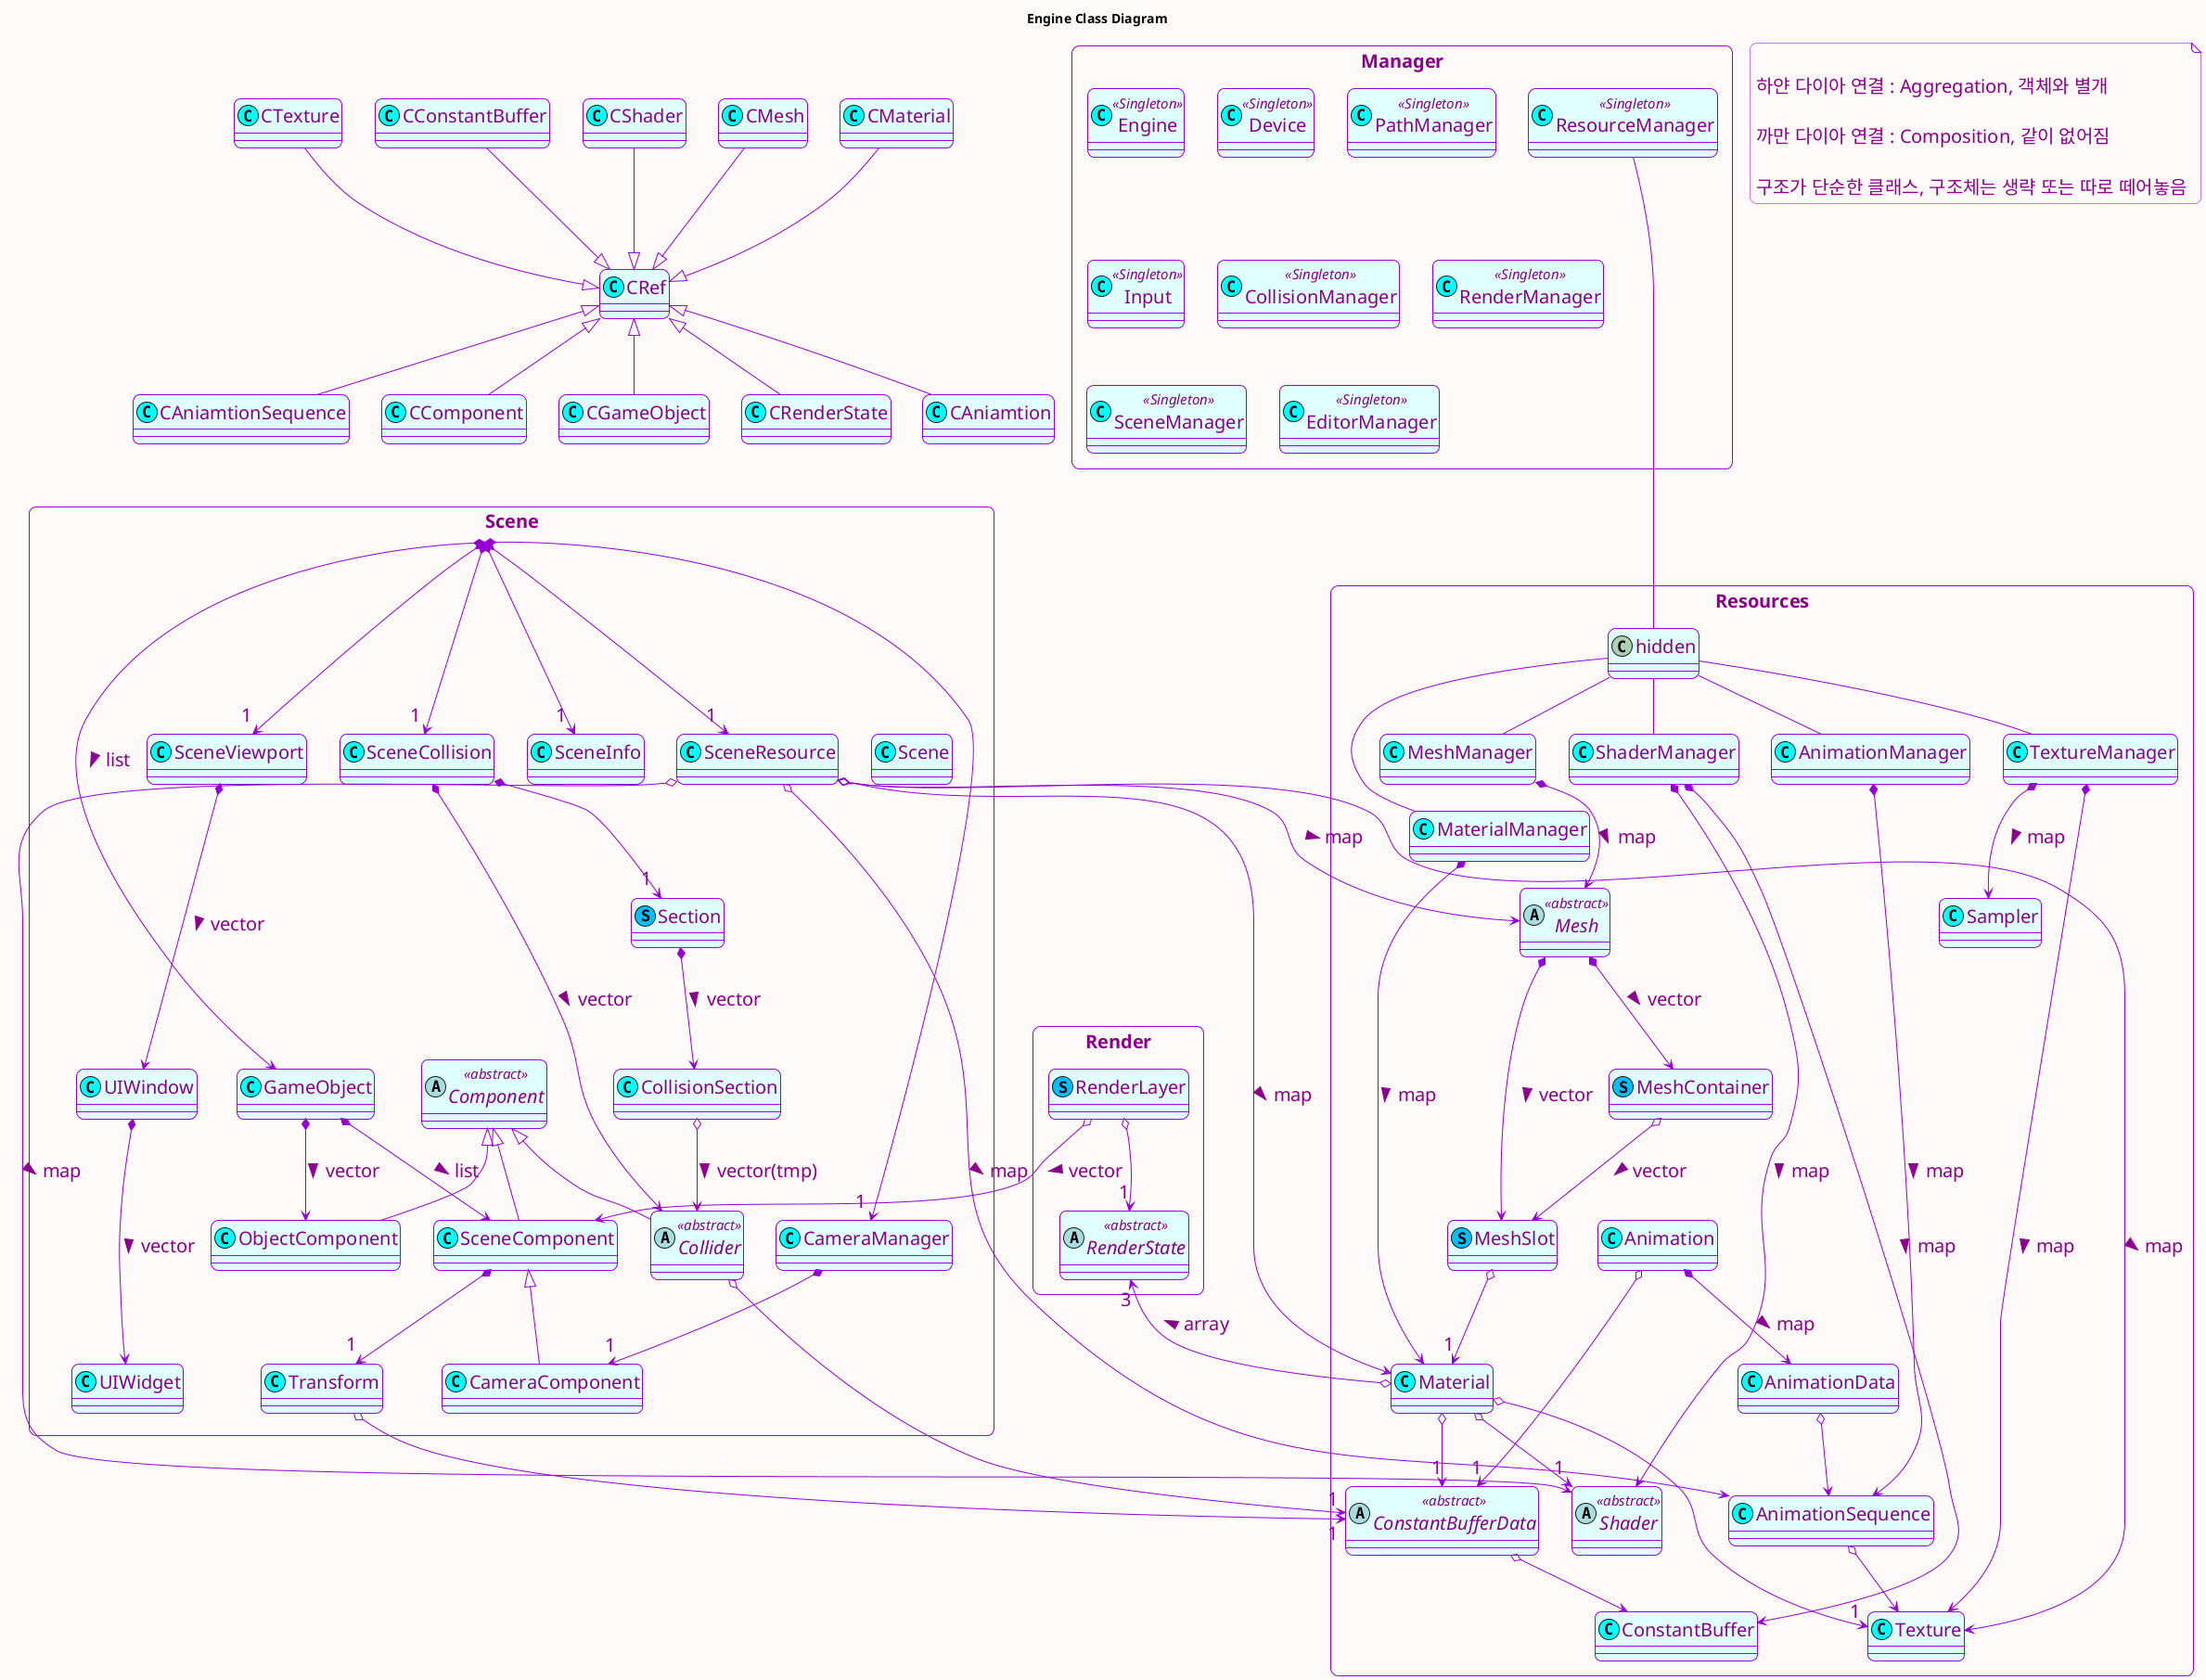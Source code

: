 @startuml DX Engine
title Engine Class Diagram

<style>
classDiagram {
  BackgroundColor Snow
  FontColor DarkMagenta
  LineColor DarkViolet
  FontName arial
  FontSize 20
  
  'class {'
  '  BackgroundColor LightCyan'
  '}'
}
</style>
skinparam class {
    BackgroundColor LightCyan
}
skinparam roundCorner 15
skinparam Shadowing false
skinparam ClassBorderThickness 1
skinparam CircledCharacterFontColor DarkViolet
skinparam CircledCharacterFontStyle bold
'skinparam CircledCharacterFontSize 15'
'skinparam CircledCharacterRadius 10'

skinparam ClassStereotypeFontColor DarkMagenta
skinparam ClassStereotypeFontSize 15

'note right of Engine
note as A

  하얀 다이아 연결 : Aggregation, 객체와 별개

  까만 다이아 연결 : Composition, 같이 없어짐

  구조가 단순한 클래스, 구조체는 생략 또는 따로 떼어놓음
end note


package Manager <<Rectangle>> {
  class Engine <<(C, Aqua) Singleton>>
  class Device <<(C, Aqua) Singleton>>
  class PathManager <<(C, Aqua) Singleton>>
  class Input <<(C, Aqua) Singleton>>
  class CollisionManager <<(C, Aqua) Singleton>>
  class ResourceManager <<(C, Aqua) Singleton>>
  class RenderManager <<(C, Aqua) Singleton>>
  class SceneManager <<(C, Aqua) Singleton>>
  class EditorManager <<(C, Aqua) Singleton>>
}

package Resources <<Rectangle>> {
  class hidden
  class ShaderManager <<(C, Aqua)>>
  class TextureManager <<(C, Aqua)>>
  class MaterialManager <<(C, Aqua)>>
  class MeshManager <<(C, Aqua)>>
  class AnimationManager <<(C, Aqua)>>

  abstract class Shader <<abstract>>
  class ConstantBuffer <<(C, Aqua)>>
  abstract class ConstantBufferData <<abstract>>

  class Texture <<(C, Aqua)>>
  class Sampler <<(C, Aqua)>>

  class Material <<(C, Aqua)>>

  abstract class Mesh <<abstract>>
  struct MeshContainer <<(S, DeepSkyBlue)>>
  struct MeshSlot <<(S, DeepSkyBlue)>>

  class Animation <<(C, Aqua)>>
  class AnimationData <<(C, Aqua)>>
  class AnimationSequence <<(C, Aqua)>>
  'class SoundManager <<(C, Aqua)>>
  'class Sound <<(C, Aqua)>>

  'class FontManager <<(C, Aqua)>>
  'class Font <<(C, Aqua)>>
}

package Render <<Rectangle>> {
  class RenderLayer <<(S, DeepSkyBlue)>>
  abstract class RenderState <<abstract>>
}

package Scene <<Rectangle>> {
  class Scene <<(C, Aqua)>>
  class SceneInfo <<(C, Aqua)>>
  class SceneResource <<(C, Aqua)>>
  class SceneCollision <<(C, Aqua)>>
  class CameraManager <<(C, Aqua)>>
  class SceneViewport <<(C, Aqua)>>

  struct Section <<(S, DeepSkyBlue)>>
  class CollisionSection <<(C, Aqua)>>
  abstract class Collider <<abstract>>

  class GameObject <<(C, Aqua)>>
  abstract class Component <<abstract>>
  class SceneComponent <<(C, Aqua)>>
  class CameraComponent <<(C, Aqua)>>
  class Transform <<(C, Aqua)>>
  class ObjectComponent <<(C, Aqua)>>

  class UIWindow<<(C, Aqua)>>
  class UIWidget<<(C, Aqua)>>
}


class CRef <<(C, Aqua)>>
class CShader <<(C, Aqua)>>
class CConstantBuffer <<(C, Aqua)>>
class CTexture <<(C, Aqua)>>
class CMaterial <<(C, Aqua)>>
class CMesh <<(C, Aqua)>>
class CRenderState <<(C, Aqua)>>
class CAniamtion <<(C, Aqua)>>
class CAniamtionSequence <<(C, Aqua)>>
class CComponent <<(C, Aqua)>>
class CGameObject <<(C, Aqua)>>




CRef <|-up-  CShader
CRef <|-up-  CConstantBuffer
CRef <|-up-  CTexture
CRef <|-up-  CMaterial
CRef <|-up-  CMesh
CRef <|--  CRenderState
CRef <|--  CAniamtion
CRef <|--  CAniamtionSequence
CRef <|--  CComponent
CRef <|--  CGameObject


'Engine -- Device
'Engine -- Input
'Engine -- PathManager
' Engine -- CollisionManager
' Engine -- ResourceManager
' Engine -- RenderManager
' Engine -- SceneManager
' Engine -- EditorManager

  ' ResourceManager *--> ShaderManager
  ' ResourceManager *--> TextureManager
  ' ResourceManager *--> MaterialManager
  ' ResourceManager *--> MeshManager
  ' ResourceManager *--> AnimationManager
  ResourceManager ----- hidden
  hidden -- ShaderManager
  hidden -- TextureManager
  hidden -- MaterialManager
  hidden -- MeshManager
  hidden -- AnimationManager
    ShaderManager *--> Shader : map >
    ShaderManager *-------> ConstantBuffer : map >
      ConstantBufferData o--> ConstantBuffer
    TextureManager *--> Texture : map >
    TextureManager *--> Sampler : map >
    MaterialManager *--> Material : map >
      Material o--> "1" Texture
      Material o--> "1" Shader
      Material o--> "3" RenderState : array >
      Material o--> "1" ConstantBufferData
    MeshManager *--> Mesh : map >
      Mesh *--> MeshContainer : vector >
      Mesh *--> MeshSlot : vector >
        MeshContainer o--> MeshSlot : vector >
        MeshSlot o--> "1" Material
    AnimationManager *------> AnimationSequence : map >
      Animation *--> AnimationData : map >
      AnimationData o--> AnimationSequence
      AnimationSequence o--> Texture
        Animation o--> "1" ConstantBufferData

  'RenderManager *--> RenderLayer : map >
    RenderLayer o--> "1" RenderState
    RenderLayer o-->  SceneComponent : vector >

  'SceneManager *--> " 1 " Scene
    Scene *--> " 1 " SceneInfo
    Scene *--> " 1 " CameraManager
      CameraManager *--> " 1 " CameraComponent
    Scene *---> " 1 " SceneResource
    Scene *---> " 1 " SceneCollision
    Scene *--->  GameObject : list >
      SceneResource o---> Shader : map >
      SceneResource o---> Texture : map >
      SceneResource o---> Material : map >
      SceneResource o---> Mesh : map >
      SceneResource o---> AnimationSequence : map >
'     SceneResource o---> Sound : map >
      SceneCollision *-->  " 1 " Section
      SceneCollision *-->  Collider : vector >
        Section *--> CollisionSection : vector >
          CollisionSection o--> Collider : vector(tmp) >

      Component <|--  Collider
        Collider o--> "1" ConstantBufferData
      Component <|--  SceneComponent
        SceneComponent <|-- CameraComponent
      Component <|--  ObjectComponent
      GameObject *-->  SceneComponent : list >
      GameObject *-->  ObjectComponent : vector >
        SceneComponent *--> " 1 " Transform
          Transform o--> "1" ConstantBufferData
    Scene *--->  " 1 " SceneViewport
      SceneViewport *---> UIWindow : vector >
        UIWindow *---> UIWidget : vector >


hide hidden
hide hidden1

'stop'
@enduml
